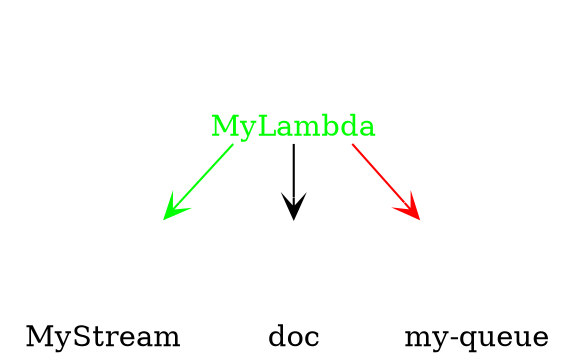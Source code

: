 digraph  {
	
	n1[fontcolor="green",height="0.9",image="images/lambda.svg",imagepos="tc",label="MyLambda",labelloc="b",shape="plaintext"];
	n3[height="0.9",image="",imagepos="tc",label="MyStream",labelloc="b",shape="plaintext"];
	n4[height="0.9",image="",imagepos="tc",label="doc",labelloc="b",shape="plaintext"];
	n2[height="0.9",image="images/sqs.svg",imagepos="tc",label="my-queue",labelloc="b",shape="plaintext"];
	n1->n2[arrowhead="vee",arrowtail="normal",color="red"];
	n1->n3[arrowhead="vee",arrowtail="normal",color="green"];
	n1->n4[arrowhead="vee",arrowtail="normal"];
	
}
